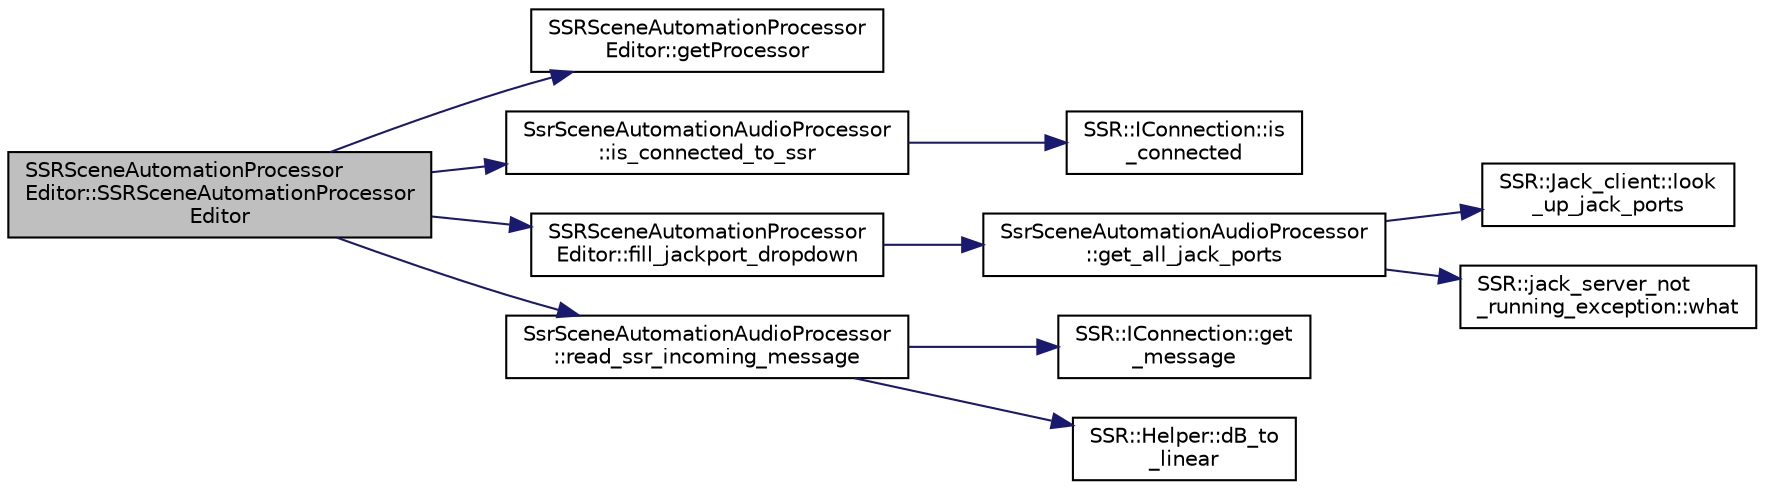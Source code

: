 digraph "SSRSceneAutomationProcessorEditor::SSRSceneAutomationProcessorEditor"
{
  edge [fontname="Helvetica",fontsize="10",labelfontname="Helvetica",labelfontsize="10"];
  node [fontname="Helvetica",fontsize="10",shape=record];
  rankdir="LR";
  Node1 [label="SSRSceneAutomationProcessor\lEditor::SSRSceneAutomationProcessor\lEditor",height=0.2,width=0.4,color="black", fillcolor="grey75", style="filled" fontcolor="black"];
  Node1 -> Node2 [color="midnightblue",fontsize="10",style="solid",fontname="Helvetica"];
  Node2 [label="SSRSceneAutomationProcessor\lEditor::getProcessor",height=0.2,width=0.4,color="black", fillcolor="white", style="filled",URL="$classSSRSceneAutomationProcessorEditor.html#a05df0d6d92eccab2ecf4348d398322d8"];
  Node1 -> Node3 [color="midnightblue",fontsize="10",style="solid",fontname="Helvetica"];
  Node3 [label="SsrSceneAutomationAudioProcessor\l::is_connected_to_ssr",height=0.2,width=0.4,color="black", fillcolor="white", style="filled",URL="$classSsrSceneAutomationAudioProcessor.html#a7bb6fce56ec87f75947168a8feba5ea3"];
  Node3 -> Node4 [color="midnightblue",fontsize="10",style="solid",fontname="Helvetica"];
  Node4 [label="SSR::IConnection::is\l_connected",height=0.2,width=0.4,color="black", fillcolor="white", style="filled",URL="$classSSR_1_1IConnection.html#a3b081084454585e81e095b58ada98589"];
  Node1 -> Node5 [color="midnightblue",fontsize="10",style="solid",fontname="Helvetica"];
  Node5 [label="SSRSceneAutomationProcessor\lEditor::fill_jackport_dropdown",height=0.2,width=0.4,color="black", fillcolor="white", style="filled",URL="$classSSRSceneAutomationProcessorEditor.html#ae1a2d27acb0671fbc738d855a77de9dd"];
  Node5 -> Node6 [color="midnightblue",fontsize="10",style="solid",fontname="Helvetica"];
  Node6 [label="SsrSceneAutomationAudioProcessor\l::get_all_jack_ports",height=0.2,width=0.4,color="black", fillcolor="white", style="filled",URL="$classSsrSceneAutomationAudioProcessor.html#af8ebc51eaf16e72a4497f190cd3da3d5"];
  Node6 -> Node7 [color="midnightblue",fontsize="10",style="solid",fontname="Helvetica"];
  Node7 [label="SSR::Jack_client::look\l_up_jack_ports",height=0.2,width=0.4,color="black", fillcolor="white", style="filled",URL="$classSSR_1_1Jack__client.html#ad5883392dffbd3ea4b4f54d6f51b88ad"];
  Node6 -> Node8 [color="midnightblue",fontsize="10",style="solid",fontname="Helvetica"];
  Node8 [label="SSR::jack_server_not\l_running_exception::what",height=0.2,width=0.4,color="black", fillcolor="white", style="filled",URL="$structSSR_1_1jack__server__not__running__exception.html#a25981c716f91fe94840fc0f3b3b601ac"];
  Node1 -> Node9 [color="midnightblue",fontsize="10",style="solid",fontname="Helvetica"];
  Node9 [label="SsrSceneAutomationAudioProcessor\l::read_ssr_incoming_message",height=0.2,width=0.4,color="black", fillcolor="white", style="filled",URL="$classSsrSceneAutomationAudioProcessor.html#afd82a1fa84469a1ac573c27392cf2f94"];
  Node9 -> Node10 [color="midnightblue",fontsize="10",style="solid",fontname="Helvetica"];
  Node10 [label="SSR::IConnection::get\l_message",height=0.2,width=0.4,color="black", fillcolor="white", style="filled",URL="$classSSR_1_1IConnection.html#a81bef4b41f8619cd465117b49a2404bd"];
  Node9 -> Node11 [color="midnightblue",fontsize="10",style="solid",fontname="Helvetica"];
  Node11 [label="SSR::Helper::dB_to\l_linear",height=0.2,width=0.4,color="black", fillcolor="white", style="filled",URL="$classSSR_1_1Helper.html#a0152e8af20095363df1cf5d209b34036"];
}
